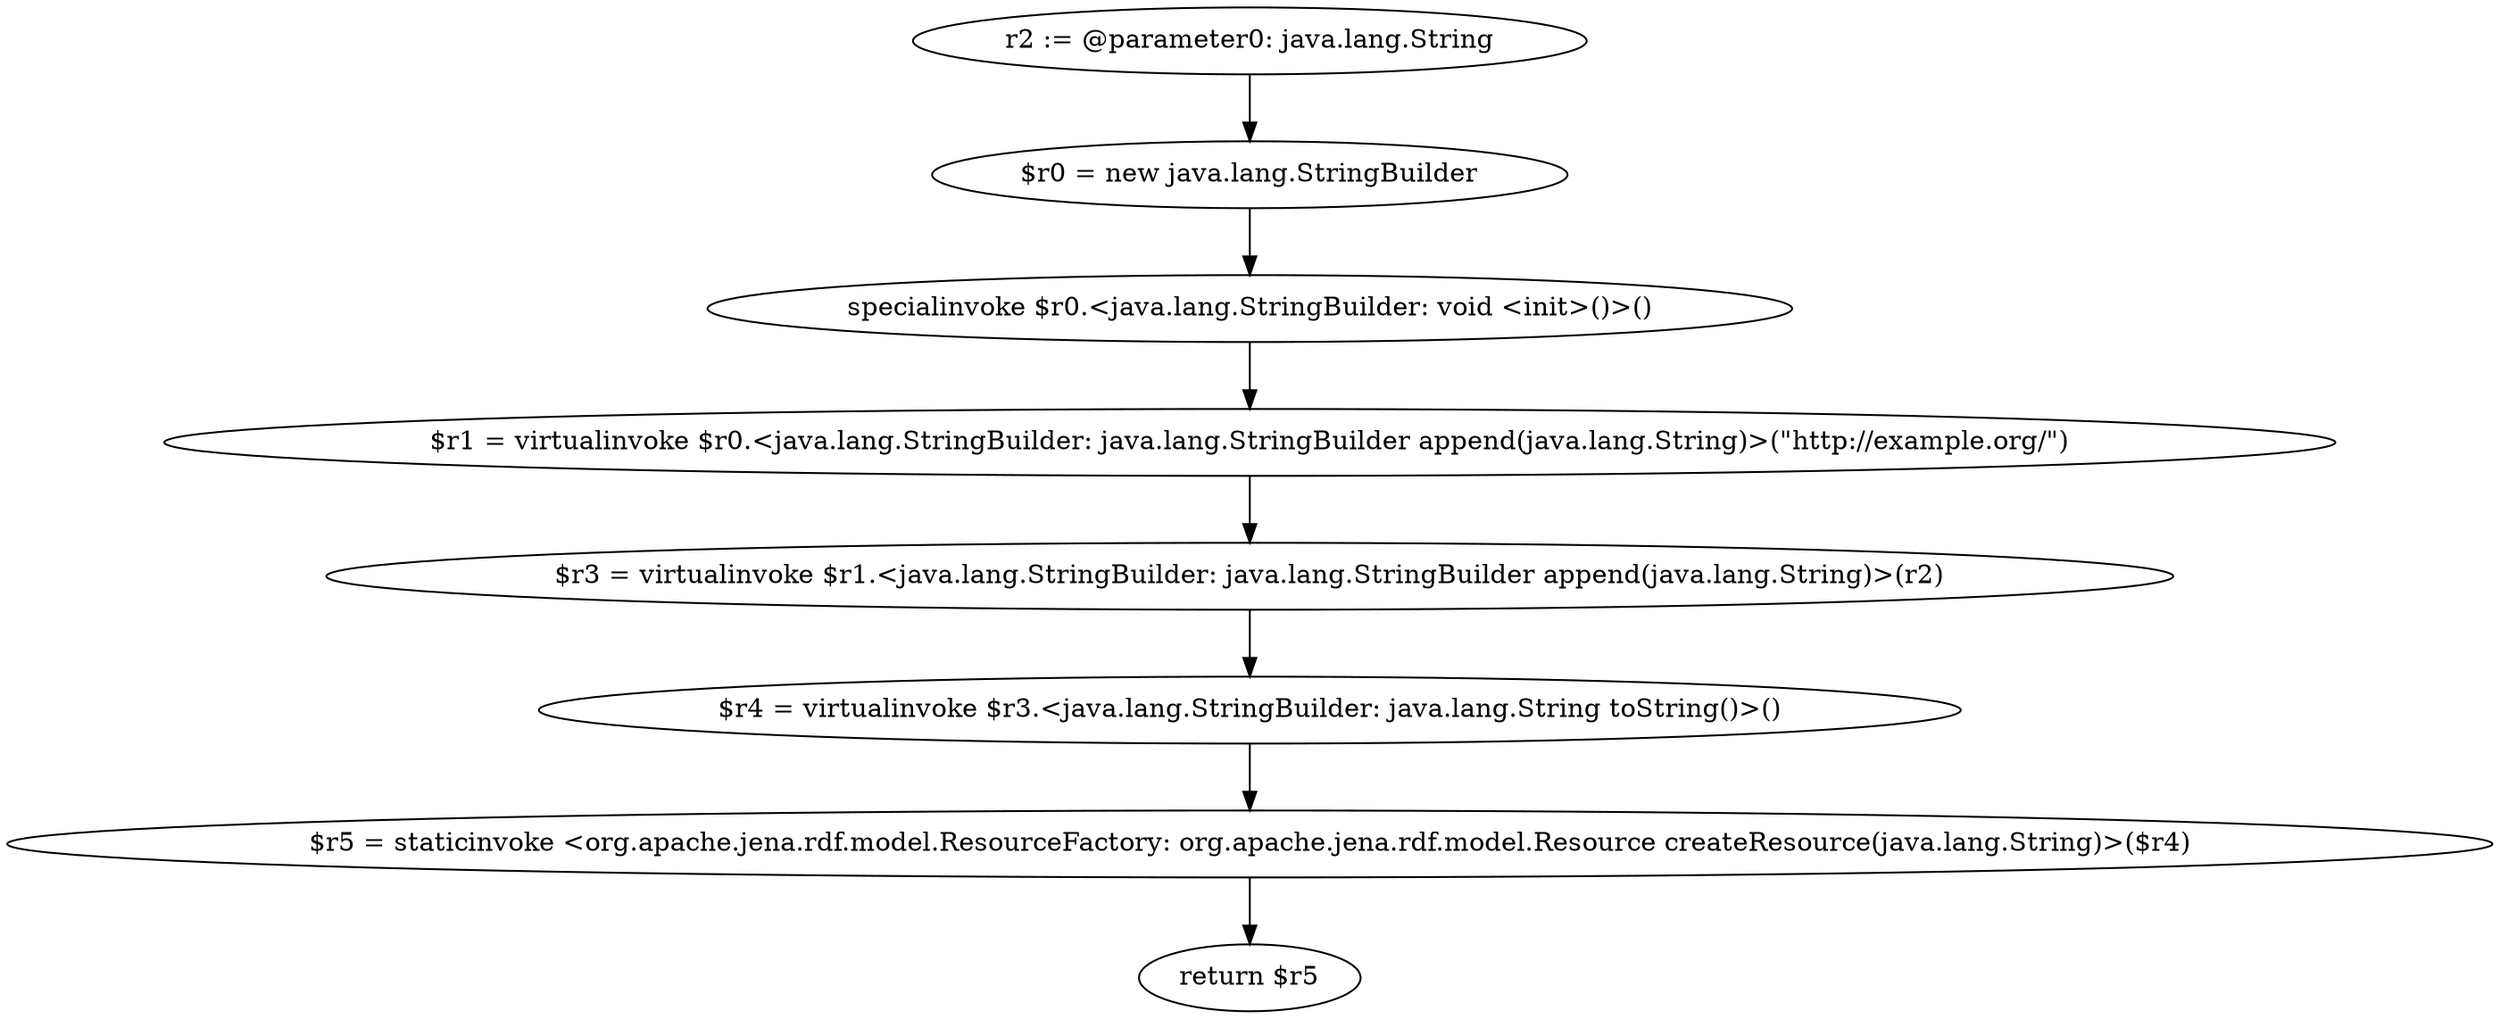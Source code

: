 digraph "unitGraph" {
    "r2 := @parameter0: java.lang.String"
    "$r0 = new java.lang.StringBuilder"
    "specialinvoke $r0.<java.lang.StringBuilder: void <init>()>()"
    "$r1 = virtualinvoke $r0.<java.lang.StringBuilder: java.lang.StringBuilder append(java.lang.String)>(\"http://example.org/\")"
    "$r3 = virtualinvoke $r1.<java.lang.StringBuilder: java.lang.StringBuilder append(java.lang.String)>(r2)"
    "$r4 = virtualinvoke $r3.<java.lang.StringBuilder: java.lang.String toString()>()"
    "$r5 = staticinvoke <org.apache.jena.rdf.model.ResourceFactory: org.apache.jena.rdf.model.Resource createResource(java.lang.String)>($r4)"
    "return $r5"
    "r2 := @parameter0: java.lang.String"->"$r0 = new java.lang.StringBuilder";
    "$r0 = new java.lang.StringBuilder"->"specialinvoke $r0.<java.lang.StringBuilder: void <init>()>()";
    "specialinvoke $r0.<java.lang.StringBuilder: void <init>()>()"->"$r1 = virtualinvoke $r0.<java.lang.StringBuilder: java.lang.StringBuilder append(java.lang.String)>(\"http://example.org/\")";
    "$r1 = virtualinvoke $r0.<java.lang.StringBuilder: java.lang.StringBuilder append(java.lang.String)>(\"http://example.org/\")"->"$r3 = virtualinvoke $r1.<java.lang.StringBuilder: java.lang.StringBuilder append(java.lang.String)>(r2)";
    "$r3 = virtualinvoke $r1.<java.lang.StringBuilder: java.lang.StringBuilder append(java.lang.String)>(r2)"->"$r4 = virtualinvoke $r3.<java.lang.StringBuilder: java.lang.String toString()>()";
    "$r4 = virtualinvoke $r3.<java.lang.StringBuilder: java.lang.String toString()>()"->"$r5 = staticinvoke <org.apache.jena.rdf.model.ResourceFactory: org.apache.jena.rdf.model.Resource createResource(java.lang.String)>($r4)";
    "$r5 = staticinvoke <org.apache.jena.rdf.model.ResourceFactory: org.apache.jena.rdf.model.Resource createResource(java.lang.String)>($r4)"->"return $r5";
}
